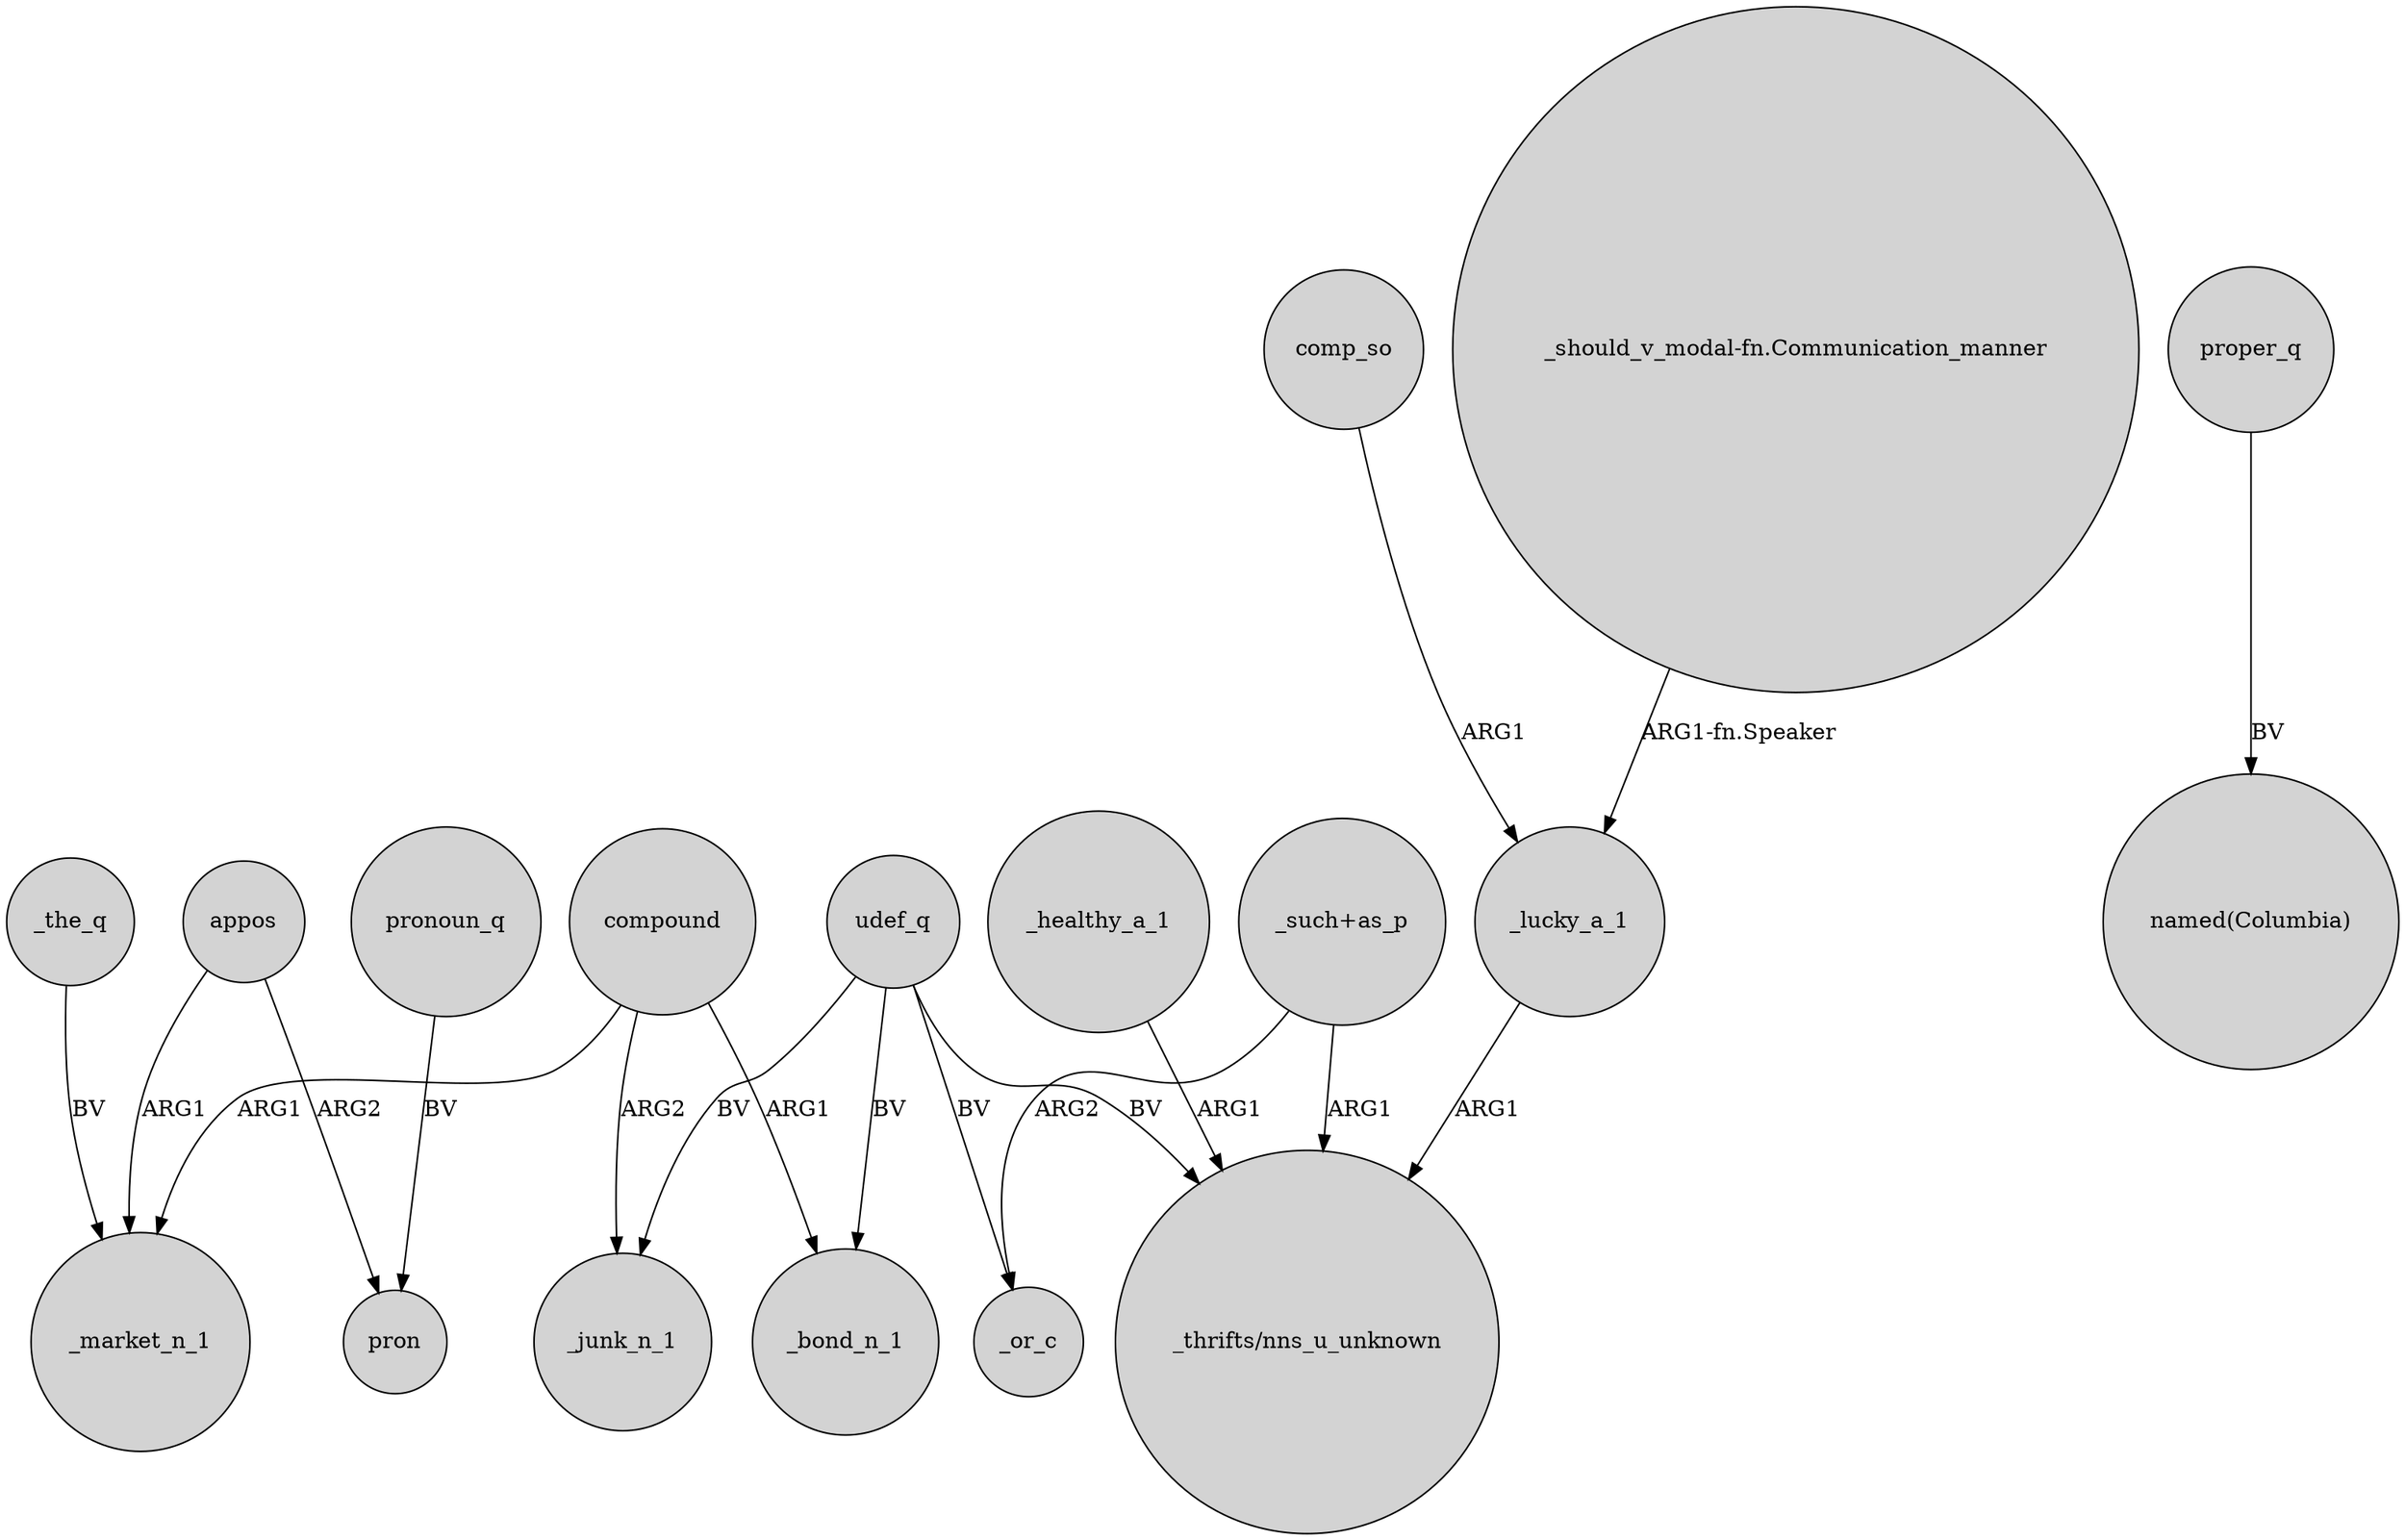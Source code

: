 digraph {
	node [shape=circle style=filled]
	udef_q -> _junk_n_1 [label=BV]
	_healthy_a_1 -> "_thrifts/nns_u_unknown" [label=ARG1]
	compound -> _junk_n_1 [label=ARG2]
	appos -> _market_n_1 [label=ARG1]
	compound -> _bond_n_1 [label=ARG1]
	udef_q -> _bond_n_1 [label=BV]
	compound -> _market_n_1 [label=ARG1]
	_the_q -> _market_n_1 [label=BV]
	udef_q -> _or_c [label=BV]
	_lucky_a_1 -> "_thrifts/nns_u_unknown" [label=ARG1]
	appos -> pron [label=ARG2]
	"_such+as_p" -> _or_c [label=ARG2]
	proper_q -> "named(Columbia)" [label=BV]
	pronoun_q -> pron [label=BV]
	udef_q -> "_thrifts/nns_u_unknown" [label=BV]
	comp_so -> _lucky_a_1 [label=ARG1]
	"_should_v_modal-fn.Communication_manner" -> _lucky_a_1 [label="ARG1-fn.Speaker"]
	"_such+as_p" -> "_thrifts/nns_u_unknown" [label=ARG1]
}
